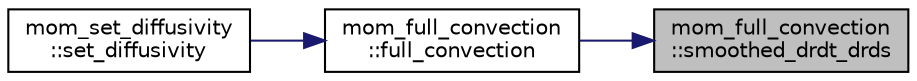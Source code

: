 digraph "mom_full_convection::smoothed_drdt_drds"
{
 // INTERACTIVE_SVG=YES
 // LATEX_PDF_SIZE
  edge [fontname="Helvetica",fontsize="10",labelfontname="Helvetica",labelfontsize="10"];
  node [fontname="Helvetica",fontsize="10",shape=record];
  rankdir="RL";
  Node1 [label="mom_full_convection\l::smoothed_drdt_drds",height=0.2,width=0.4,color="black", fillcolor="grey75", style="filled", fontcolor="black",tooltip="Returns the partial derivatives of locally referenced potential density with temperature and salinity..."];
  Node1 -> Node2 [dir="back",color="midnightblue",fontsize="10",style="solid",fontname="Helvetica"];
  Node2 [label="mom_full_convection\l::full_convection",height=0.2,width=0.4,color="black", fillcolor="white", style="filled",URL="$namespacemom__full__convection.html#a327a95712c5da253285dd808a178f2b0",tooltip="Calculate new temperatures and salinities that have been subject to full convective mixing."];
  Node2 -> Node3 [dir="back",color="midnightblue",fontsize="10",style="solid",fontname="Helvetica"];
  Node3 [label="mom_set_diffusivity\l::set_diffusivity",height=0.2,width=0.4,color="black", fillcolor="white", style="filled",URL="$namespacemom__set__diffusivity.html#ab1a9d6ee0a1fcd2bea69469fc4df3f3c",tooltip="Sets the interior vertical diffusion of scalars due to the following processes:"];
}
